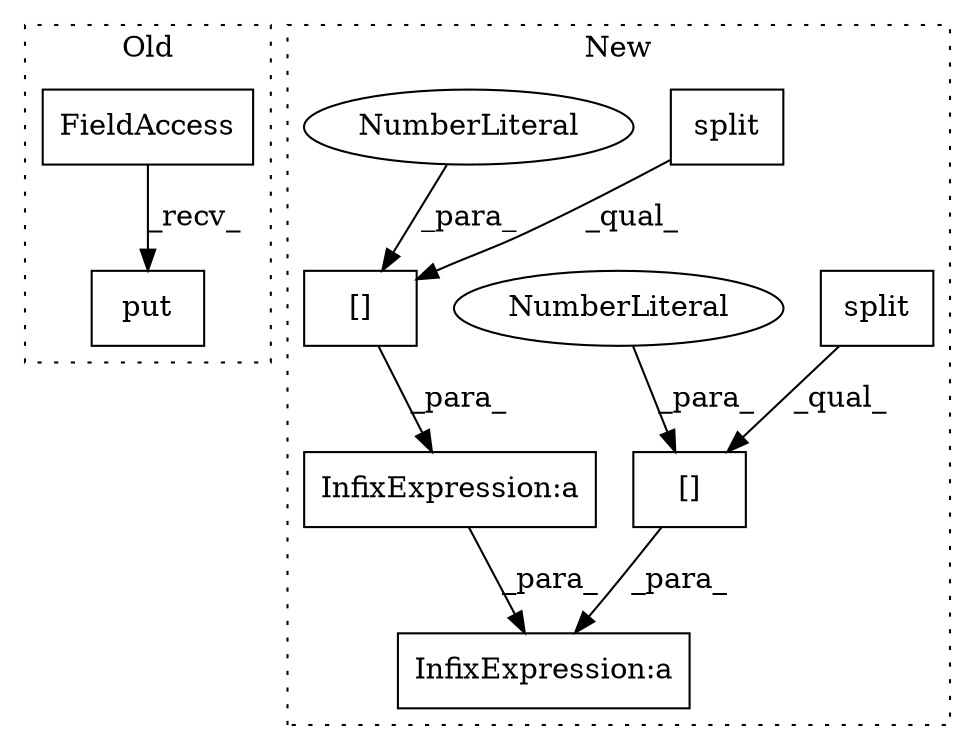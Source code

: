digraph G {
subgraph cluster0 {
1 [label="put" a="32" s="8786,8804" l="4,1" shape="box"];
10 [label="FieldAccess" a="22" s="8769" l="16" shape="box"];
label = "Old";
style="dotted";
}
subgraph cluster1 {
2 [label="split" a="32" s="9345,9365" l="6,1" shape="box"];
3 [label="InfixExpression:a" a="27" s="9387" l="3" shape="box"];
4 [label="split" a="32" s="9400,9420" l="6,1" shape="box"];
5 [label="InfixExpression:a" a="27" s="9369" l="3" shape="box"];
6 [label="[]" a="2" s="9390,9423" l="32,1" shape="box"];
7 [label="NumberLiteral" a="34" s="9422" l="1" shape="ellipse"];
8 [label="[]" a="2" s="9335,9368" l="32,1" shape="box"];
9 [label="NumberLiteral" a="34" s="9367" l="1" shape="ellipse"];
label = "New";
style="dotted";
}
2 -> 8 [label="_qual_"];
4 -> 6 [label="_qual_"];
5 -> 3 [label="_para_"];
6 -> 3 [label="_para_"];
7 -> 6 [label="_para_"];
8 -> 5 [label="_para_"];
9 -> 8 [label="_para_"];
10 -> 1 [label="_recv_"];
}